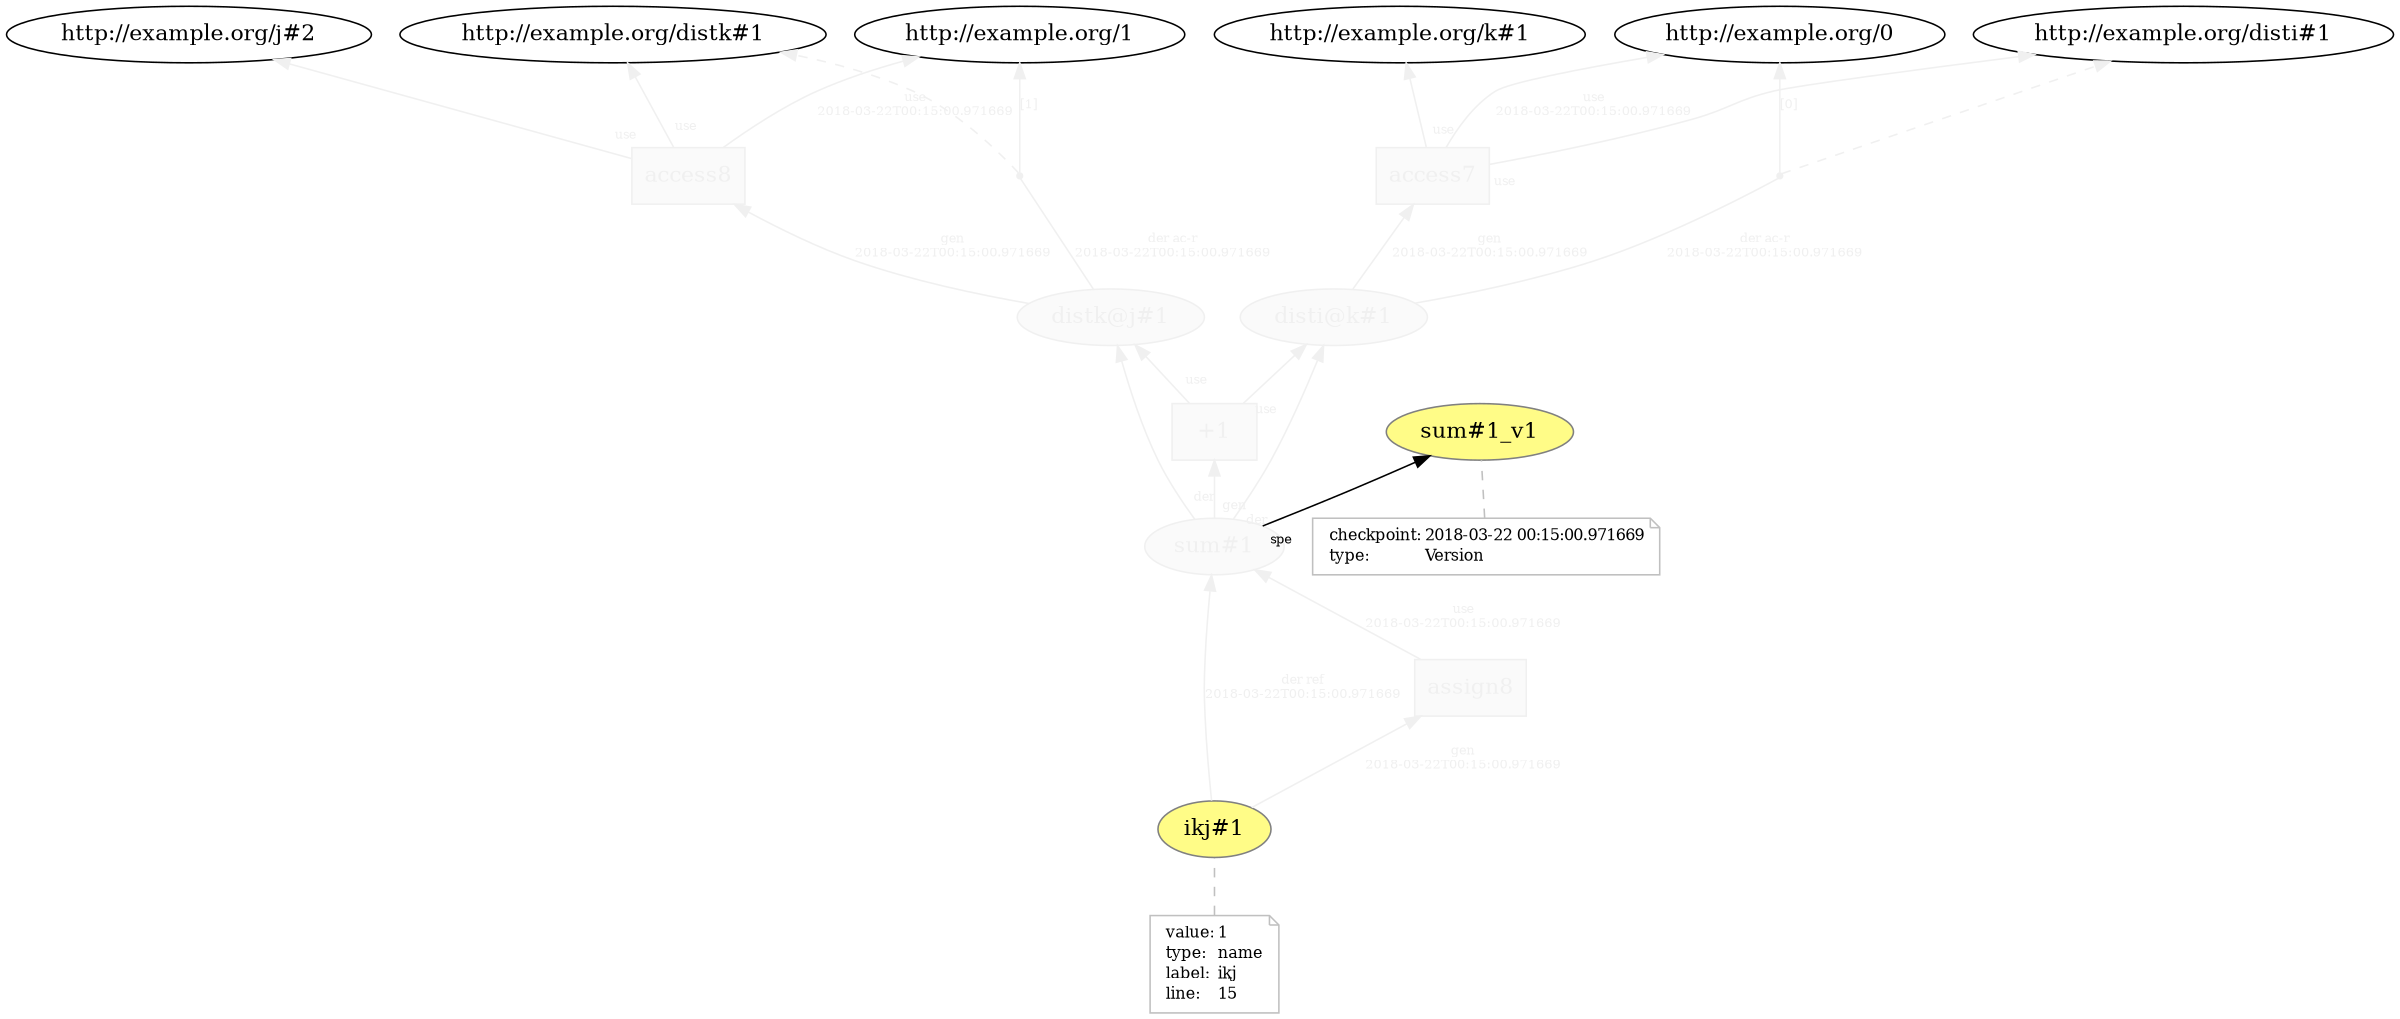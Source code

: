 digraph "PROV" { size="16,12"; rankdir="BT";
"http://example.org/disti@k#1" [fillcolor="#FAFAFA",color="#F0F0F0",style="filled",fontcolor="#F0F0F0",label="disti@k#1",URL="http://example.org/disti@k#1"]
"http://example.org/access7" [fillcolor="#FAFAFA",color="#F0F0F0",shape="polygon",sides="4",style="filled",fontcolor="#F0F0F0",label="access7",URL="http://example.org/access7"]
"bn0" [shape="point",label="",fontcolor="#F0F0F0",color="#F0F0F0"]
"http://example.org/disti@k#1" -> "bn0" [fontsize="8",distance="1.5",angle="60.0",rotation="20",label="der ac-r
2018-03-22T00:15:00.971669",arrowhead="none",fontcolor="#F0F0F0",color="#F0F0F0"]
"bn0" -> "http://example.org/disti#1" [style="dashed",fontcolor="#F0F0F0",color="#F0F0F0"]
"bn0" -> "http://example.org/0" [fontsize="8",distance="1.5",angle="60.0",rotation="20",label="[0]",fontcolor="#F0F0F0",color="#F0F0F0"]
"http://example.org/access7" -> "http://example.org/disti#1" [labelfontsize="8",labeldistance="1.5",labelangle="60.0",rotation="20",taillabel="use",fontcolor="#F0F0F0",color="#F0F0F0"]
"http://example.org/access7" -> "http://example.org/k#1" [labelfontsize="8",labeldistance="1.5",labelangle="60.0",rotation="20",taillabel="use",fontcolor="#F0F0F0",color="#F0F0F0"]
"http://example.org/distk@j#1" [fillcolor="#FAFAFA",color="#F0F0F0",style="filled",fontcolor="#F0F0F0",label="distk@j#1",URL="http://example.org/distk@j#1"]
"http://example.org/access8" [fillcolor="#FAFAFA",color="#F0F0F0",shape="polygon",sides="4",style="filled",fontcolor="#F0F0F0",label="access8",URL="http://example.org/access8"]
"bn1" [shape="point",label="",fontcolor="#F0F0F0",color="#F0F0F0"]
"http://example.org/distk@j#1" -> "bn1" [fontsize="8",distance="1.5",angle="60.0",rotation="20",label="der ac-r
2018-03-22T00:15:00.971669",arrowhead="none",fontcolor="#F0F0F0",color="#F0F0F0"]
"bn1" -> "http://example.org/distk#1" [style="dashed",fontcolor="#F0F0F0",color="#F0F0F0"]
"bn1" -> "http://example.org/1" [fontsize="8",distance="1.5",angle="60.0",rotation="20",label="[1]",fontcolor="#F0F0F0",color="#F0F0F0"]
"http://example.org/access8" -> "http://example.org/distk#1" [labelfontsize="8",labeldistance="1.5",labelangle="60.0",rotation="20",taillabel="use",fontcolor="#F0F0F0",color="#F0F0F0"]
"http://example.org/access8" -> "http://example.org/j#2" [labelfontsize="8",labeldistance="1.5",labelangle="60.0",rotation="20",taillabel="use",fontcolor="#F0F0F0",color="#F0F0F0"]
"http://example.org/sum#1" [fillcolor="#FAFAFA",color="#F0F0F0",style="filled",fontcolor="#F0F0F0",label="sum#1",URL="http://example.org/sum#1"]
"http://example.org/sum#1_v1" [fillcolor="#FFFC87",color="#808080",style="filled",label="sum#1_v1",URL="http://example.org/sum#1_v1"]
"-attrs0" [color="gray",shape="note",fontsize="10",fontcolor="black",label=<<TABLE cellpadding="0" border="0">
	<TR>
	    <TD align="left">checkpoint:</TD>
	    <TD align="left">2018-03-22 00:15:00.971669</TD>
	</TR>
	<TR>
	    <TD align="left">type:</TD>
	    <TD align="left">Version</TD>
	</TR>
</TABLE>>]
"-attrs0" -> "http://example.org/sum#1_v1" [color="gray",style="dashed",arrowhead="none"]
"http://example.org/sum#1" -> "http://example.org/sum#1_v1" [labelfontsize="8",labeldistance="1.5",labelangle="60.0",rotation="20",taillabel="spe"]
"http://example.org/+1" [fillcolor="#FAFAFA",color="#F0F0F0",shape="polygon",sides="4",style="filled",fontcolor="#F0F0F0",label="+1",URL="http://example.org/+1"]
"http://example.org/sum#1" -> "http://example.org/disti@k#1" [labelfontsize="8",labeldistance="1.5",labelangle="60.0",rotation="20",taillabel="der",fontcolor="#F0F0F0",color="#F0F0F0"]
"http://example.org/sum#1" -> "http://example.org/distk@j#1" [labelfontsize="8",labeldistance="1.5",labelangle="60.0",rotation="20",taillabel="der",fontcolor="#F0F0F0",color="#F0F0F0"]
"http://example.org/ikj#1" [fillcolor="#FFFC87",color="#808080",style="filled",label="ikj#1",URL="http://example.org/ikj#1"]
"-attrs1" [color="gray",shape="note",fontsize="10",fontcolor="black",label=<<TABLE cellpadding="0" border="0">
	<TR>
	    <TD align="left">value:</TD>
	    <TD align="left">1</TD>
	</TR>
	<TR>
	    <TD align="left">type:</TD>
	    <TD align="left">name</TD>
	</TR>
	<TR>
	    <TD align="left">label:</TD>
	    <TD align="left">ikj</TD>
	</TR>
	<TR>
	    <TD align="left">line:</TD>
	    <TD align="left">15</TD>
	</TR>
</TABLE>>]
"-attrs1" -> "http://example.org/ikj#1" [color="gray",style="dashed",arrowhead="none"]
"http://example.org/assign8" [fillcolor="#FAFAFA",color="#F0F0F0",shape="polygon",sides="4",style="filled",fontcolor="#F0F0F0",label="assign8",URL="http://example.org/assign8"]
"http://example.org/ikj#1" -> "http://example.org/sum#1" [fontsize="8",distance="1.5",angle="60.0",rotation="20",label="der ref
2018-03-22T00:15:00.971669",fontcolor="#F0F0F0",color="#F0F0F0"]
"http://example.org/assign8" -> "http://example.org/sum#1" [fontsize="8",distance="1.5",angle="60.0",rotation="20",label="use
2018-03-22T00:15:00.971669",fontcolor="#F0F0F0",color="#F0F0F0"]
"http://example.org/+1" -> "http://example.org/distk@j#1" [labelfontsize="8",labeldistance="1.5",labelangle="60.0",rotation="20",taillabel="use",fontcolor="#F0F0F0",color="#F0F0F0"]
"http://example.org/access7" -> "http://example.org/0" [fontsize="8",distance="1.5",angle="60.0",rotation="20",label="use
2018-03-22T00:15:00.971669",fontcolor="#F0F0F0",color="#F0F0F0"]
"http://example.org/access8" -> "http://example.org/1" [fontsize="8",distance="1.5",angle="60.0",rotation="20",label="use
2018-03-22T00:15:00.971669",fontcolor="#F0F0F0",color="#F0F0F0"]
"http://example.org/+1" -> "http://example.org/disti@k#1" [labelfontsize="8",labeldistance="1.5",labelangle="60.0",rotation="20",taillabel="use",fontcolor="#F0F0F0",color="#F0F0F0"]
"http://example.org/distk@j#1" -> "http://example.org/access8" [fontsize="8",distance="1.5",angle="60.0",rotation="20",label="gen
2018-03-22T00:15:00.971669",fontcolor="#F0F0F0",color="#F0F0F0"]
"http://example.org/ikj#1" -> "http://example.org/assign8" [fontsize="8",distance="1.5",angle="60.0",rotation="20",label="gen
2018-03-22T00:15:00.971669",fontcolor="#F0F0F0",color="#F0F0F0"]
"http://example.org/disti@k#1" -> "http://example.org/access7" [fontsize="8",distance="1.5",angle="60.0",rotation="20",label="gen
2018-03-22T00:15:00.971669",fontcolor="#F0F0F0",color="#F0F0F0"]
"http://example.org/sum#1" -> "http://example.org/+1" [labelfontsize="8",labeldistance="1.5",labelangle="60.0",rotation="20",taillabel="gen",fontcolor="#F0F0F0",color="#F0F0F0"]
}